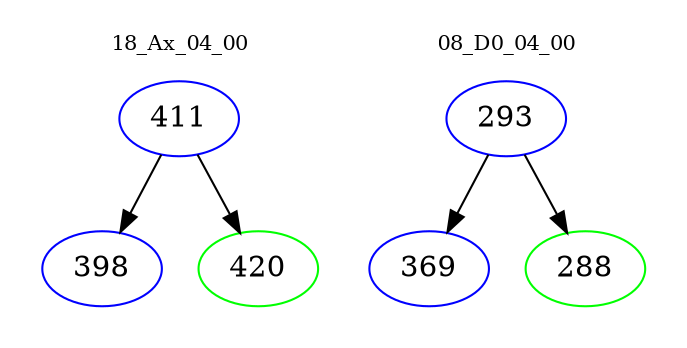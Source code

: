 digraph{
subgraph cluster_0 {
color = white
label = "18_Ax_04_00";
fontsize=10;
T0_411 [label="411", color="blue"]
T0_411 -> T0_398 [color="black"]
T0_398 [label="398", color="blue"]
T0_411 -> T0_420 [color="black"]
T0_420 [label="420", color="green"]
}
subgraph cluster_1 {
color = white
label = "08_D0_04_00";
fontsize=10;
T1_293 [label="293", color="blue"]
T1_293 -> T1_369 [color="black"]
T1_369 [label="369", color="blue"]
T1_293 -> T1_288 [color="black"]
T1_288 [label="288", color="green"]
}
}
